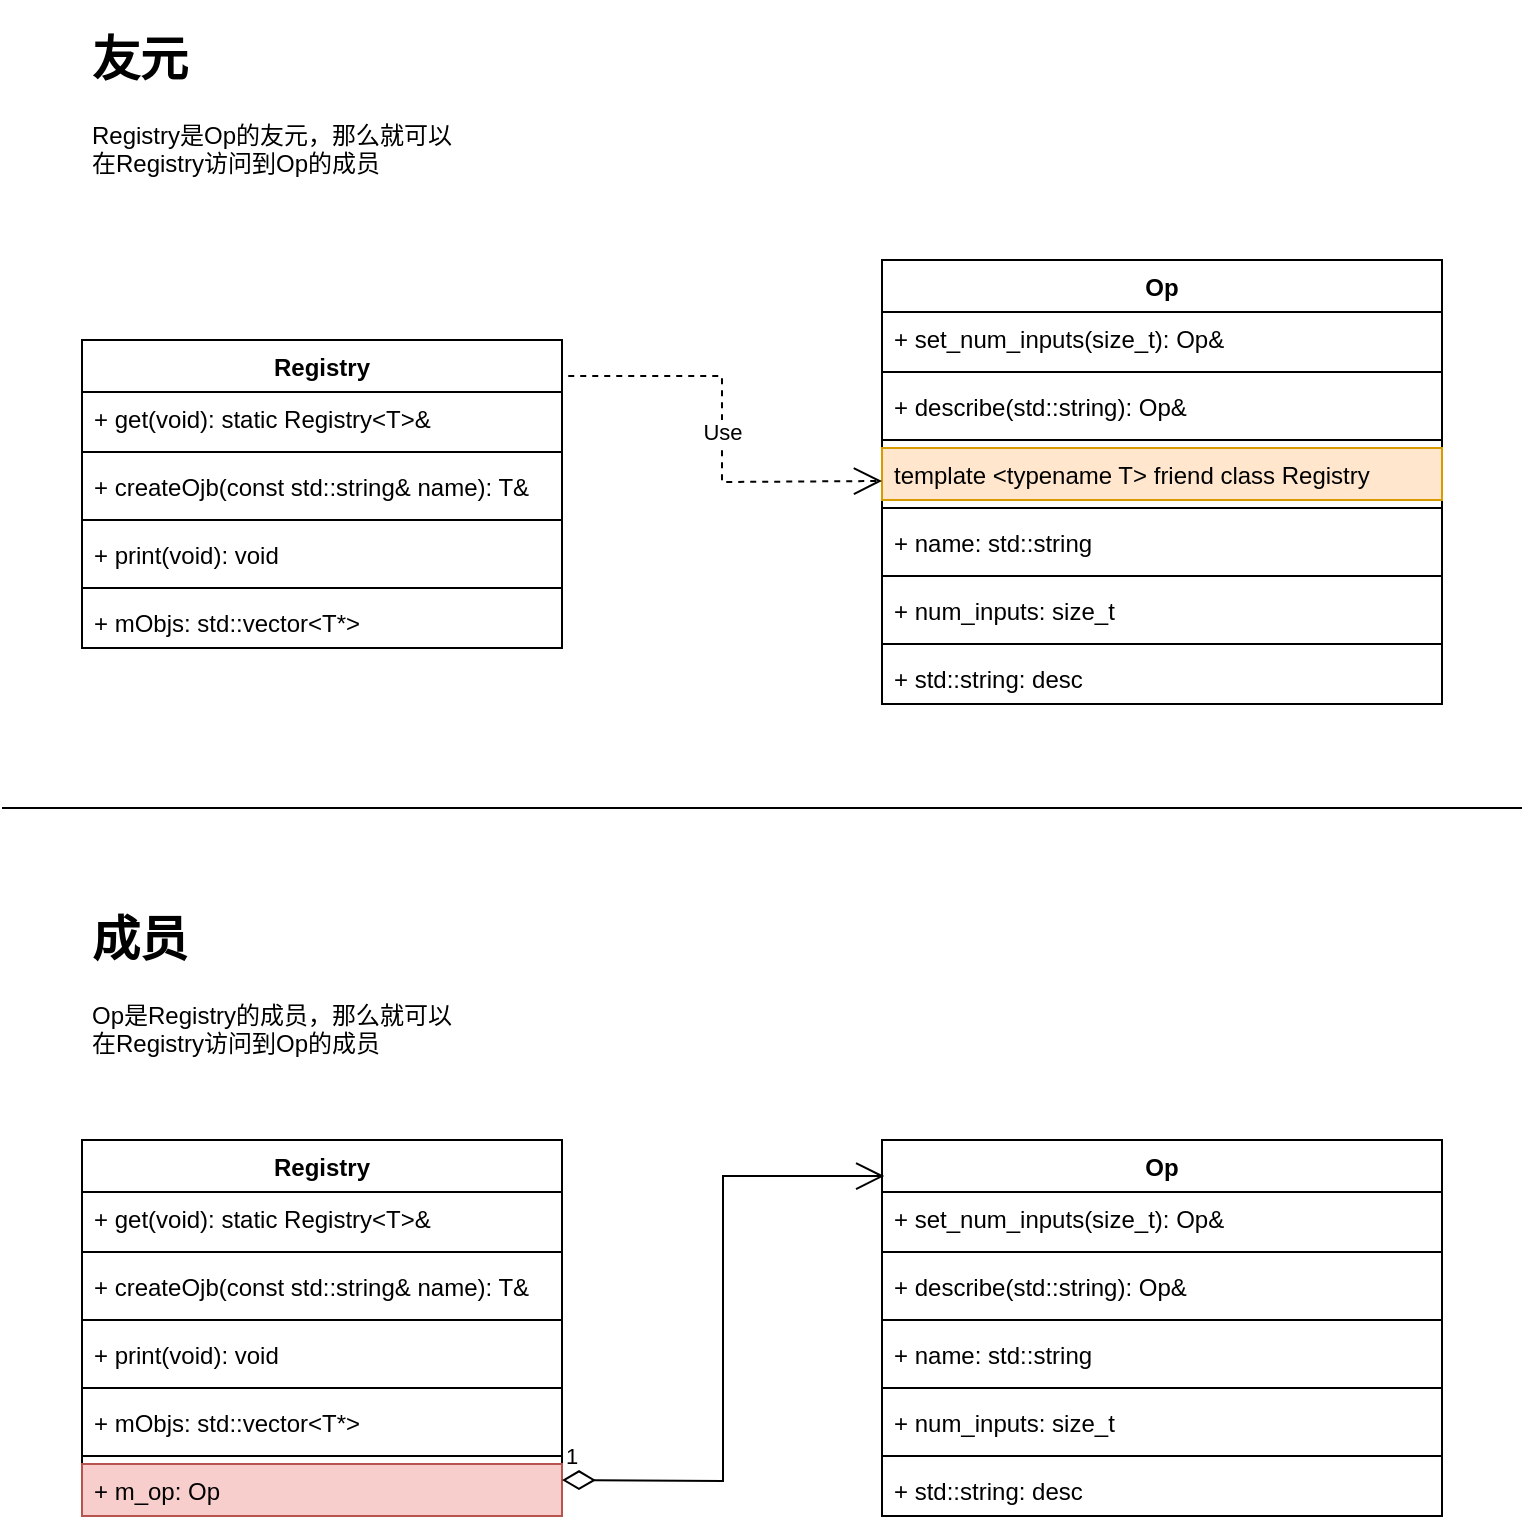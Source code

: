 <mxfile version="15.8.3" type="github">
  <diagram id="S_pf7_70spsncW8PTBB0" name="Page-1">
    <mxGraphModel dx="1350" dy="1942" grid="1" gridSize="10" guides="1" tooltips="1" connect="1" arrows="1" fold="1" page="1" pageScale="1" pageWidth="827" pageHeight="1169" math="0" shadow="0">
      <root>
        <mxCell id="0" />
        <mxCell id="1" parent="0" />
        <mxCell id="atyfBygB2vvasssAfOce-1" value="Registry" style="swimlane;fontStyle=1;align=center;verticalAlign=top;childLayout=stackLayout;horizontal=1;startSize=26;horizontalStack=0;resizeParent=1;resizeParentMax=0;resizeLast=0;collapsible=1;marginBottom=0;" vertex="1" parent="1">
          <mxGeometry x="40" y="80" width="240" height="154" as="geometry" />
        </mxCell>
        <mxCell id="atyfBygB2vvasssAfOce-11" value="+ get(void): static Registry&lt;T&gt;&amp;" style="text;strokeColor=none;fillColor=none;align=left;verticalAlign=top;spacingLeft=4;spacingRight=4;overflow=hidden;rotatable=0;points=[[0,0.5],[1,0.5]];portConstraint=eastwest;" vertex="1" parent="atyfBygB2vvasssAfOce-1">
          <mxGeometry y="26" width="240" height="26" as="geometry" />
        </mxCell>
        <mxCell id="atyfBygB2vvasssAfOce-12" value="" style="line;strokeWidth=1;fillColor=none;align=left;verticalAlign=middle;spacingTop=-1;spacingLeft=3;spacingRight=3;rotatable=0;labelPosition=right;points=[];portConstraint=eastwest;" vertex="1" parent="atyfBygB2vvasssAfOce-1">
          <mxGeometry y="52" width="240" height="8" as="geometry" />
        </mxCell>
        <mxCell id="atyfBygB2vvasssAfOce-4" value="+ createOjb(const std::string&amp; name): T&amp;" style="text;strokeColor=none;fillColor=none;align=left;verticalAlign=top;spacingLeft=4;spacingRight=4;overflow=hidden;rotatable=0;points=[[0,0.5],[1,0.5]];portConstraint=eastwest;" vertex="1" parent="atyfBygB2vvasssAfOce-1">
          <mxGeometry y="60" width="240" height="26" as="geometry" />
        </mxCell>
        <mxCell id="atyfBygB2vvasssAfOce-10" value="" style="line;strokeWidth=1;fillColor=none;align=left;verticalAlign=middle;spacingTop=-1;spacingLeft=3;spacingRight=3;rotatable=0;labelPosition=right;points=[];portConstraint=eastwest;" vertex="1" parent="atyfBygB2vvasssAfOce-1">
          <mxGeometry y="86" width="240" height="8" as="geometry" />
        </mxCell>
        <mxCell id="atyfBygB2vvasssAfOce-13" value="+ print(void): void" style="text;strokeColor=none;fillColor=none;align=left;verticalAlign=top;spacingLeft=4;spacingRight=4;overflow=hidden;rotatable=0;points=[[0,0.5],[1,0.5]];portConstraint=eastwest;" vertex="1" parent="atyfBygB2vvasssAfOce-1">
          <mxGeometry y="94" width="240" height="26" as="geometry" />
        </mxCell>
        <mxCell id="atyfBygB2vvasssAfOce-14" value="" style="line;strokeWidth=1;fillColor=none;align=left;verticalAlign=middle;spacingTop=-1;spacingLeft=3;spacingRight=3;rotatable=0;labelPosition=right;points=[];portConstraint=eastwest;" vertex="1" parent="atyfBygB2vvasssAfOce-1">
          <mxGeometry y="120" width="240" height="8" as="geometry" />
        </mxCell>
        <mxCell id="atyfBygB2vvasssAfOce-9" value="+ mObjs: std::vector&lt;T*&gt;" style="text;strokeColor=none;fillColor=none;align=left;verticalAlign=top;spacingLeft=4;spacingRight=4;overflow=hidden;rotatable=0;points=[[0,0.5],[1,0.5]];portConstraint=eastwest;" vertex="1" parent="atyfBygB2vvasssAfOce-1">
          <mxGeometry y="128" width="240" height="26" as="geometry" />
        </mxCell>
        <mxCell id="atyfBygB2vvasssAfOce-5" value="Op" style="swimlane;fontStyle=1;align=center;verticalAlign=top;childLayout=stackLayout;horizontal=1;startSize=26;horizontalStack=0;resizeParent=1;resizeParentMax=0;resizeLast=0;collapsible=1;marginBottom=0;" vertex="1" parent="1">
          <mxGeometry x="440" y="40" width="280" height="222" as="geometry" />
        </mxCell>
        <mxCell id="atyfBygB2vvasssAfOce-8" value="+ set_num_inputs(size_t): Op&amp;" style="text;strokeColor=none;fillColor=none;align=left;verticalAlign=top;spacingLeft=4;spacingRight=4;overflow=hidden;rotatable=0;points=[[0,0.5],[1,0.5]];portConstraint=eastwest;" vertex="1" parent="atyfBygB2vvasssAfOce-5">
          <mxGeometry y="26" width="280" height="26" as="geometry" />
        </mxCell>
        <mxCell id="atyfBygB2vvasssAfOce-16" value="" style="line;strokeWidth=1;fillColor=none;align=left;verticalAlign=middle;spacingTop=-1;spacingLeft=3;spacingRight=3;rotatable=0;labelPosition=right;points=[];portConstraint=eastwest;" vertex="1" parent="atyfBygB2vvasssAfOce-5">
          <mxGeometry y="52" width="280" height="8" as="geometry" />
        </mxCell>
        <mxCell id="atyfBygB2vvasssAfOce-19" value="+ describe(std::string): Op&amp;" style="text;strokeColor=none;fillColor=none;align=left;verticalAlign=top;spacingLeft=4;spacingRight=4;overflow=hidden;rotatable=0;points=[[0,0.5],[1,0.5]];portConstraint=eastwest;" vertex="1" parent="atyfBygB2vvasssAfOce-5">
          <mxGeometry y="60" width="280" height="26" as="geometry" />
        </mxCell>
        <mxCell id="atyfBygB2vvasssAfOce-20" value="" style="line;strokeWidth=1;fillColor=none;align=left;verticalAlign=middle;spacingTop=-1;spacingLeft=3;spacingRight=3;rotatable=0;labelPosition=right;points=[];portConstraint=eastwest;" vertex="1" parent="atyfBygB2vvasssAfOce-5">
          <mxGeometry y="86" width="280" height="8" as="geometry" />
        </mxCell>
        <mxCell id="atyfBygB2vvasssAfOce-21" value="template &lt;typename T&gt; friend class Registry" style="text;strokeColor=#d79b00;fillColor=#ffe6cc;align=left;verticalAlign=top;spacingLeft=4;spacingRight=4;overflow=hidden;rotatable=0;points=[[0,0.5],[1,0.5]];portConstraint=eastwest;" vertex="1" parent="atyfBygB2vvasssAfOce-5">
          <mxGeometry y="94" width="280" height="26" as="geometry" />
        </mxCell>
        <mxCell id="atyfBygB2vvasssAfOce-22" value="" style="line;strokeWidth=1;fillColor=none;align=left;verticalAlign=middle;spacingTop=-1;spacingLeft=3;spacingRight=3;rotatable=0;labelPosition=right;points=[];portConstraint=eastwest;" vertex="1" parent="atyfBygB2vvasssAfOce-5">
          <mxGeometry y="120" width="280" height="8" as="geometry" />
        </mxCell>
        <mxCell id="atyfBygB2vvasssAfOce-15" value="+ name: std::string" style="text;strokeColor=none;fillColor=none;align=left;verticalAlign=top;spacingLeft=4;spacingRight=4;overflow=hidden;rotatable=0;points=[[0,0.5],[1,0.5]];portConstraint=eastwest;" vertex="1" parent="atyfBygB2vvasssAfOce-5">
          <mxGeometry y="128" width="280" height="26" as="geometry" />
        </mxCell>
        <mxCell id="atyfBygB2vvasssAfOce-7" value="" style="line;strokeWidth=1;fillColor=none;align=left;verticalAlign=middle;spacingTop=-1;spacingLeft=3;spacingRight=3;rotatable=0;labelPosition=right;points=[];portConstraint=eastwest;" vertex="1" parent="atyfBygB2vvasssAfOce-5">
          <mxGeometry y="154" width="280" height="8" as="geometry" />
        </mxCell>
        <mxCell id="atyfBygB2vvasssAfOce-6" value="+ num_inputs: size_t" style="text;strokeColor=none;fillColor=none;align=left;verticalAlign=top;spacingLeft=4;spacingRight=4;overflow=hidden;rotatable=0;points=[[0,0.5],[1,0.5]];portConstraint=eastwest;" vertex="1" parent="atyfBygB2vvasssAfOce-5">
          <mxGeometry y="162" width="280" height="26" as="geometry" />
        </mxCell>
        <mxCell id="atyfBygB2vvasssAfOce-18" value="" style="line;strokeWidth=1;fillColor=none;align=left;verticalAlign=middle;spacingTop=-1;spacingLeft=3;spacingRight=3;rotatable=0;labelPosition=right;points=[];portConstraint=eastwest;" vertex="1" parent="atyfBygB2vvasssAfOce-5">
          <mxGeometry y="188" width="280" height="8" as="geometry" />
        </mxCell>
        <mxCell id="atyfBygB2vvasssAfOce-17" value="+ std::string: desc" style="text;strokeColor=none;fillColor=none;align=left;verticalAlign=top;spacingLeft=4;spacingRight=4;overflow=hidden;rotatable=0;points=[[0,0.5],[1,0.5]];portConstraint=eastwest;" vertex="1" parent="atyfBygB2vvasssAfOce-5">
          <mxGeometry y="196" width="280" height="26" as="geometry" />
        </mxCell>
        <mxCell id="atyfBygB2vvasssAfOce-23" value="Use" style="endArrow=open;endSize=12;dashed=1;html=1;rounded=0;exitX=1.013;exitY=0.117;exitDx=0;exitDy=0;exitPerimeter=0;" edge="1" parent="1" source="atyfBygB2vvasssAfOce-1">
          <mxGeometry width="160" relative="1" as="geometry">
            <mxPoint x="320" y="151" as="sourcePoint" />
            <mxPoint x="440" y="150.5" as="targetPoint" />
            <Array as="points">
              <mxPoint x="360" y="98" />
              <mxPoint x="360" y="151" />
            </Array>
          </mxGeometry>
        </mxCell>
        <mxCell id="atyfBygB2vvasssAfOce-24" value="&lt;h1&gt;友元&lt;/h1&gt;&lt;p&gt;Registry是Op的友元，那么就可以在Registry访问到Op的成员&lt;/p&gt;" style="text;html=1;strokeColor=none;fillColor=none;spacing=5;spacingTop=-20;whiteSpace=wrap;overflow=hidden;rounded=0;" vertex="1" parent="1">
          <mxGeometry x="40" y="-80" width="190" height="120" as="geometry" />
        </mxCell>
        <mxCell id="atyfBygB2vvasssAfOce-25" value="Registry" style="swimlane;fontStyle=1;align=center;verticalAlign=top;childLayout=stackLayout;horizontal=1;startSize=26;horizontalStack=0;resizeParent=1;resizeParentMax=0;resizeLast=0;collapsible=1;marginBottom=0;" vertex="1" parent="1">
          <mxGeometry x="40" y="480" width="240" height="188" as="geometry" />
        </mxCell>
        <mxCell id="atyfBygB2vvasssAfOce-26" value="+ get(void): static Registry&lt;T&gt;&amp;" style="text;strokeColor=none;fillColor=none;align=left;verticalAlign=top;spacingLeft=4;spacingRight=4;overflow=hidden;rotatable=0;points=[[0,0.5],[1,0.5]];portConstraint=eastwest;" vertex="1" parent="atyfBygB2vvasssAfOce-25">
          <mxGeometry y="26" width="240" height="26" as="geometry" />
        </mxCell>
        <mxCell id="atyfBygB2vvasssAfOce-27" value="" style="line;strokeWidth=1;fillColor=none;align=left;verticalAlign=middle;spacingTop=-1;spacingLeft=3;spacingRight=3;rotatable=0;labelPosition=right;points=[];portConstraint=eastwest;" vertex="1" parent="atyfBygB2vvasssAfOce-25">
          <mxGeometry y="52" width="240" height="8" as="geometry" />
        </mxCell>
        <mxCell id="atyfBygB2vvasssAfOce-28" value="+ createOjb(const std::string&amp; name): T&amp;" style="text;strokeColor=none;fillColor=none;align=left;verticalAlign=top;spacingLeft=4;spacingRight=4;overflow=hidden;rotatable=0;points=[[0,0.5],[1,0.5]];portConstraint=eastwest;" vertex="1" parent="atyfBygB2vvasssAfOce-25">
          <mxGeometry y="60" width="240" height="26" as="geometry" />
        </mxCell>
        <mxCell id="atyfBygB2vvasssAfOce-48" value="" style="line;strokeWidth=1;fillColor=none;align=left;verticalAlign=middle;spacingTop=-1;spacingLeft=3;spacingRight=3;rotatable=0;labelPosition=right;points=[];portConstraint=eastwest;" vertex="1" parent="atyfBygB2vvasssAfOce-25">
          <mxGeometry y="86" width="240" height="8" as="geometry" />
        </mxCell>
        <mxCell id="atyfBygB2vvasssAfOce-30" value="+ print(void): void" style="text;strokeColor=none;fillColor=none;align=left;verticalAlign=top;spacingLeft=4;spacingRight=4;overflow=hidden;rotatable=0;points=[[0,0.5],[1,0.5]];portConstraint=eastwest;" vertex="1" parent="atyfBygB2vvasssAfOce-25">
          <mxGeometry y="94" width="240" height="26" as="geometry" />
        </mxCell>
        <mxCell id="atyfBygB2vvasssAfOce-31" value="" style="line;strokeWidth=1;fillColor=none;align=left;verticalAlign=middle;spacingTop=-1;spacingLeft=3;spacingRight=3;rotatable=0;labelPosition=right;points=[];portConstraint=eastwest;" vertex="1" parent="atyfBygB2vvasssAfOce-25">
          <mxGeometry y="120" width="240" height="8" as="geometry" />
        </mxCell>
        <mxCell id="atyfBygB2vvasssAfOce-32" value="+ mObjs: std::vector&lt;T*&gt;" style="text;strokeColor=none;fillColor=none;align=left;verticalAlign=top;spacingLeft=4;spacingRight=4;overflow=hidden;rotatable=0;points=[[0,0.5],[1,0.5]];portConstraint=eastwest;" vertex="1" parent="atyfBygB2vvasssAfOce-25">
          <mxGeometry y="128" width="240" height="26" as="geometry" />
        </mxCell>
        <mxCell id="atyfBygB2vvasssAfOce-29" value="" style="line;strokeWidth=1;fillColor=none;align=left;verticalAlign=middle;spacingTop=-1;spacingLeft=3;spacingRight=3;rotatable=0;labelPosition=right;points=[];portConstraint=eastwest;" vertex="1" parent="atyfBygB2vvasssAfOce-25">
          <mxGeometry y="154" width="240" height="8" as="geometry" />
        </mxCell>
        <mxCell id="atyfBygB2vvasssAfOce-47" value="+ m_op: Op" style="text;strokeColor=#b85450;fillColor=#f8cecc;align=left;verticalAlign=top;spacingLeft=4;spacingRight=4;overflow=hidden;rotatable=0;points=[[0,0.5],[1,0.5]];portConstraint=eastwest;" vertex="1" parent="atyfBygB2vvasssAfOce-25">
          <mxGeometry y="162" width="240" height="26" as="geometry" />
        </mxCell>
        <mxCell id="atyfBygB2vvasssAfOce-33" value="Op" style="swimlane;fontStyle=1;align=center;verticalAlign=top;childLayout=stackLayout;horizontal=1;startSize=26;horizontalStack=0;resizeParent=1;resizeParentMax=0;resizeLast=0;collapsible=1;marginBottom=0;" vertex="1" parent="1">
          <mxGeometry x="440" y="480" width="280" height="188" as="geometry" />
        </mxCell>
        <mxCell id="atyfBygB2vvasssAfOce-34" value="+ set_num_inputs(size_t): Op&amp;" style="text;strokeColor=none;fillColor=none;align=left;verticalAlign=top;spacingLeft=4;spacingRight=4;overflow=hidden;rotatable=0;points=[[0,0.5],[1,0.5]];portConstraint=eastwest;" vertex="1" parent="atyfBygB2vvasssAfOce-33">
          <mxGeometry y="26" width="280" height="26" as="geometry" />
        </mxCell>
        <mxCell id="atyfBygB2vvasssAfOce-35" value="" style="line;strokeWidth=1;fillColor=none;align=left;verticalAlign=middle;spacingTop=-1;spacingLeft=3;spacingRight=3;rotatable=0;labelPosition=right;points=[];portConstraint=eastwest;" vertex="1" parent="atyfBygB2vvasssAfOce-33">
          <mxGeometry y="52" width="280" height="8" as="geometry" />
        </mxCell>
        <mxCell id="atyfBygB2vvasssAfOce-36" value="+ describe(std::string): Op&amp;" style="text;strokeColor=none;fillColor=none;align=left;verticalAlign=top;spacingLeft=4;spacingRight=4;overflow=hidden;rotatable=0;points=[[0,0.5],[1,0.5]];portConstraint=eastwest;" vertex="1" parent="atyfBygB2vvasssAfOce-33">
          <mxGeometry y="60" width="280" height="26" as="geometry" />
        </mxCell>
        <mxCell id="atyfBygB2vvasssAfOce-39" value="" style="line;strokeWidth=1;fillColor=none;align=left;verticalAlign=middle;spacingTop=-1;spacingLeft=3;spacingRight=3;rotatable=0;labelPosition=right;points=[];portConstraint=eastwest;" vertex="1" parent="atyfBygB2vvasssAfOce-33">
          <mxGeometry y="86" width="280" height="8" as="geometry" />
        </mxCell>
        <mxCell id="atyfBygB2vvasssAfOce-40" value="+ name: std::string" style="text;strokeColor=none;fillColor=none;align=left;verticalAlign=top;spacingLeft=4;spacingRight=4;overflow=hidden;rotatable=0;points=[[0,0.5],[1,0.5]];portConstraint=eastwest;" vertex="1" parent="atyfBygB2vvasssAfOce-33">
          <mxGeometry y="94" width="280" height="26" as="geometry" />
        </mxCell>
        <mxCell id="atyfBygB2vvasssAfOce-41" value="" style="line;strokeWidth=1;fillColor=none;align=left;verticalAlign=middle;spacingTop=-1;spacingLeft=3;spacingRight=3;rotatable=0;labelPosition=right;points=[];portConstraint=eastwest;" vertex="1" parent="atyfBygB2vvasssAfOce-33">
          <mxGeometry y="120" width="280" height="8" as="geometry" />
        </mxCell>
        <mxCell id="atyfBygB2vvasssAfOce-42" value="+ num_inputs: size_t" style="text;strokeColor=none;fillColor=none;align=left;verticalAlign=top;spacingLeft=4;spacingRight=4;overflow=hidden;rotatable=0;points=[[0,0.5],[1,0.5]];portConstraint=eastwest;" vertex="1" parent="atyfBygB2vvasssAfOce-33">
          <mxGeometry y="128" width="280" height="26" as="geometry" />
        </mxCell>
        <mxCell id="atyfBygB2vvasssAfOce-43" value="" style="line;strokeWidth=1;fillColor=none;align=left;verticalAlign=middle;spacingTop=-1;spacingLeft=3;spacingRight=3;rotatable=0;labelPosition=right;points=[];portConstraint=eastwest;" vertex="1" parent="atyfBygB2vvasssAfOce-33">
          <mxGeometry y="154" width="280" height="8" as="geometry" />
        </mxCell>
        <mxCell id="atyfBygB2vvasssAfOce-44" value="+ std::string: desc" style="text;strokeColor=none;fillColor=none;align=left;verticalAlign=top;spacingLeft=4;spacingRight=4;overflow=hidden;rotatable=0;points=[[0,0.5],[1,0.5]];portConstraint=eastwest;" vertex="1" parent="atyfBygB2vvasssAfOce-33">
          <mxGeometry y="162" width="280" height="26" as="geometry" />
        </mxCell>
        <mxCell id="atyfBygB2vvasssAfOce-46" value="&lt;h1&gt;成员&lt;/h1&gt;&lt;p&gt;Op是Registry的成员，那么就可以在Registry访问到Op的成员&lt;/p&gt;" style="text;html=1;strokeColor=none;fillColor=none;spacing=5;spacingTop=-20;whiteSpace=wrap;overflow=hidden;rounded=0;" vertex="1" parent="1">
          <mxGeometry x="40" y="360" width="190" height="120" as="geometry" />
        </mxCell>
        <mxCell id="atyfBygB2vvasssAfOce-49" value="1" style="endArrow=open;html=1;endSize=12;startArrow=diamondThin;startSize=14;startFill=0;edgeStyle=orthogonalEdgeStyle;align=left;verticalAlign=bottom;rounded=0;entryX=0.004;entryY=0.096;entryDx=0;entryDy=0;entryPerimeter=0;" edge="1" parent="1" target="atyfBygB2vvasssAfOce-33">
          <mxGeometry x="-1" y="3" relative="1" as="geometry">
            <mxPoint x="280" y="650" as="sourcePoint" />
            <mxPoint x="440" y="650" as="targetPoint" />
          </mxGeometry>
        </mxCell>
        <mxCell id="atyfBygB2vvasssAfOce-50" value="" style="line;strokeWidth=1;fillColor=none;align=left;verticalAlign=middle;spacingTop=-1;spacingLeft=3;spacingRight=3;rotatable=0;labelPosition=right;points=[];portConstraint=eastwest;" vertex="1" parent="1">
          <mxGeometry y="310" width="760" height="8" as="geometry" />
        </mxCell>
      </root>
    </mxGraphModel>
  </diagram>
</mxfile>
